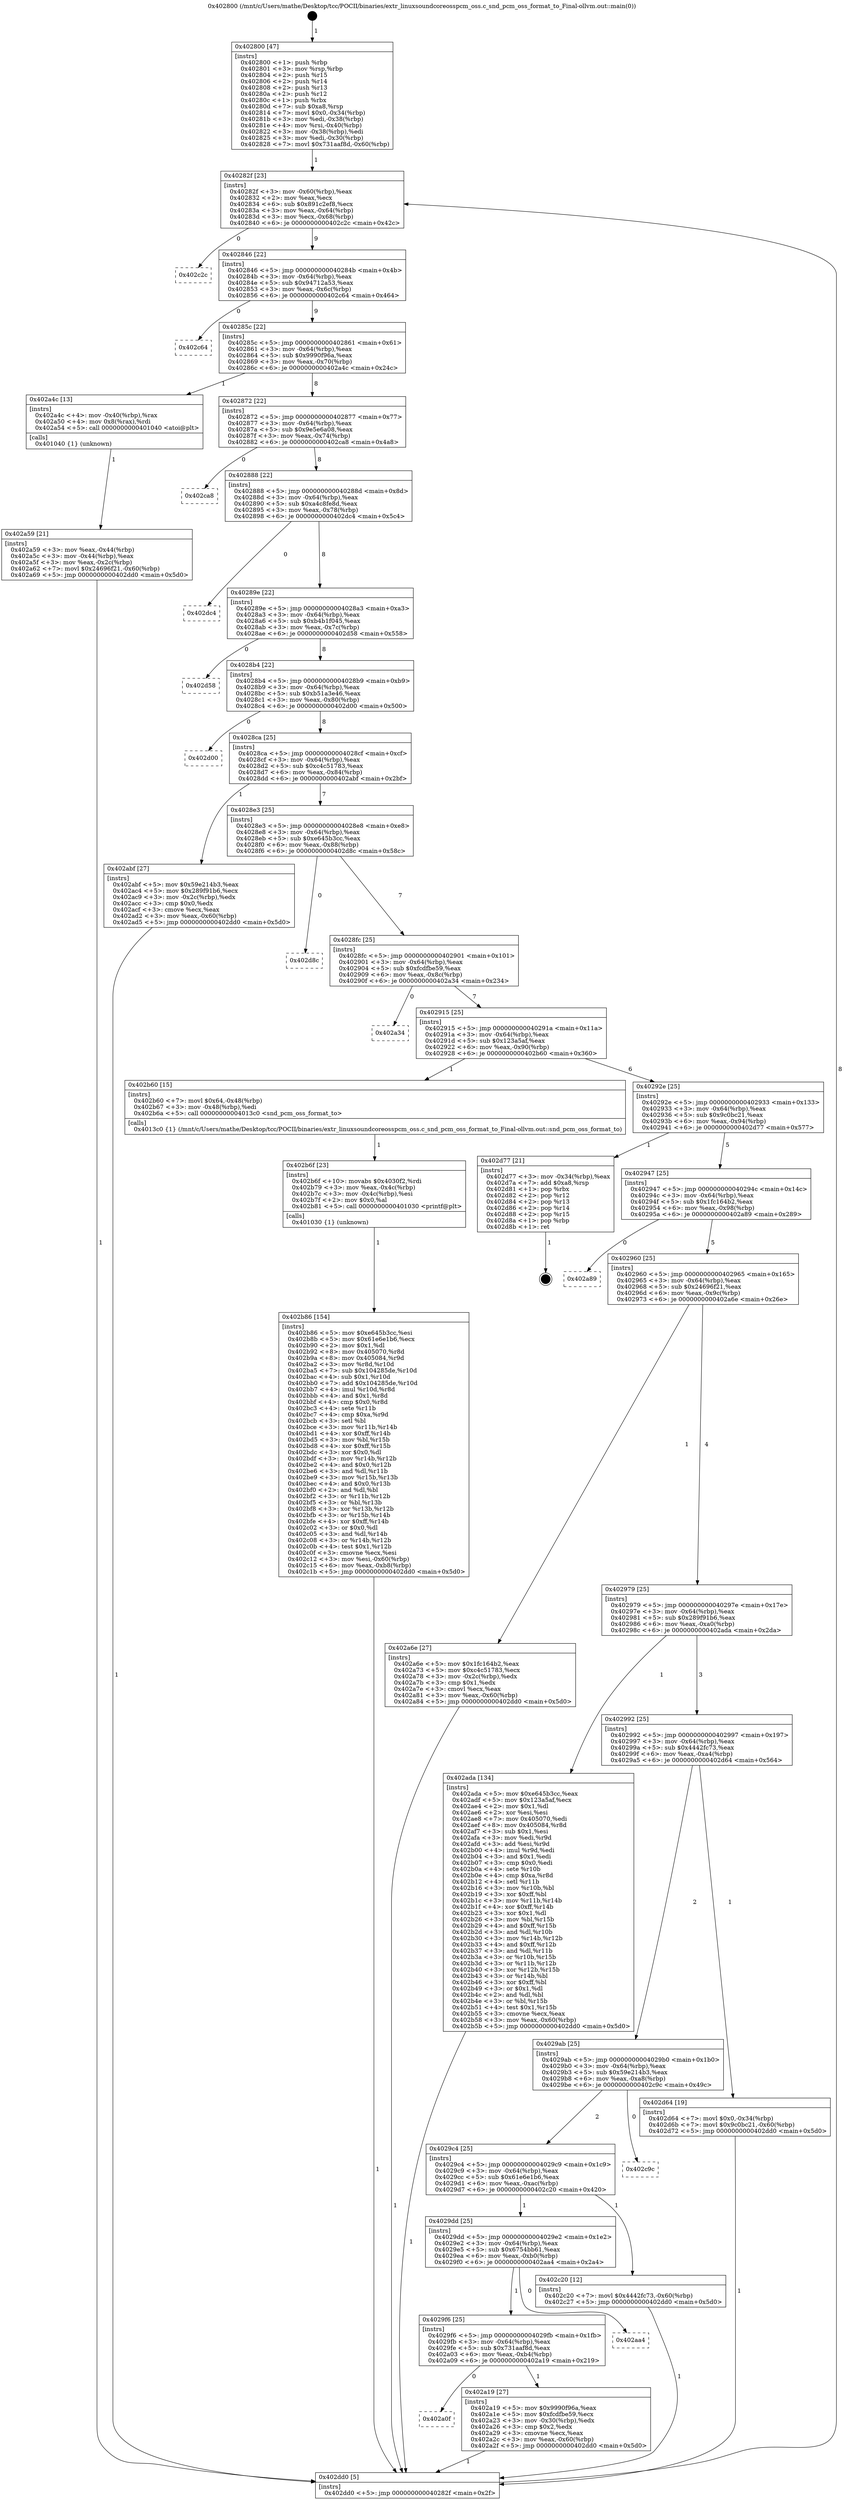 digraph "0x402800" {
  label = "0x402800 (/mnt/c/Users/mathe/Desktop/tcc/POCII/binaries/extr_linuxsoundcoreosspcm_oss.c_snd_pcm_oss_format_to_Final-ollvm.out::main(0))"
  labelloc = "t"
  node[shape=record]

  Entry [label="",width=0.3,height=0.3,shape=circle,fillcolor=black,style=filled]
  "0x40282f" [label="{
     0x40282f [23]\l
     | [instrs]\l
     &nbsp;&nbsp;0x40282f \<+3\>: mov -0x60(%rbp),%eax\l
     &nbsp;&nbsp;0x402832 \<+2\>: mov %eax,%ecx\l
     &nbsp;&nbsp;0x402834 \<+6\>: sub $0x891c2ef8,%ecx\l
     &nbsp;&nbsp;0x40283a \<+3\>: mov %eax,-0x64(%rbp)\l
     &nbsp;&nbsp;0x40283d \<+3\>: mov %ecx,-0x68(%rbp)\l
     &nbsp;&nbsp;0x402840 \<+6\>: je 0000000000402c2c \<main+0x42c\>\l
  }"]
  "0x402c2c" [label="{
     0x402c2c\l
  }", style=dashed]
  "0x402846" [label="{
     0x402846 [22]\l
     | [instrs]\l
     &nbsp;&nbsp;0x402846 \<+5\>: jmp 000000000040284b \<main+0x4b\>\l
     &nbsp;&nbsp;0x40284b \<+3\>: mov -0x64(%rbp),%eax\l
     &nbsp;&nbsp;0x40284e \<+5\>: sub $0x94712a53,%eax\l
     &nbsp;&nbsp;0x402853 \<+3\>: mov %eax,-0x6c(%rbp)\l
     &nbsp;&nbsp;0x402856 \<+6\>: je 0000000000402c64 \<main+0x464\>\l
  }"]
  Exit [label="",width=0.3,height=0.3,shape=circle,fillcolor=black,style=filled,peripheries=2]
  "0x402c64" [label="{
     0x402c64\l
  }", style=dashed]
  "0x40285c" [label="{
     0x40285c [22]\l
     | [instrs]\l
     &nbsp;&nbsp;0x40285c \<+5\>: jmp 0000000000402861 \<main+0x61\>\l
     &nbsp;&nbsp;0x402861 \<+3\>: mov -0x64(%rbp),%eax\l
     &nbsp;&nbsp;0x402864 \<+5\>: sub $0x9990f96a,%eax\l
     &nbsp;&nbsp;0x402869 \<+3\>: mov %eax,-0x70(%rbp)\l
     &nbsp;&nbsp;0x40286c \<+6\>: je 0000000000402a4c \<main+0x24c\>\l
  }"]
  "0x402b86" [label="{
     0x402b86 [154]\l
     | [instrs]\l
     &nbsp;&nbsp;0x402b86 \<+5\>: mov $0xe645b3cc,%esi\l
     &nbsp;&nbsp;0x402b8b \<+5\>: mov $0x61e6e1b6,%ecx\l
     &nbsp;&nbsp;0x402b90 \<+2\>: mov $0x1,%dl\l
     &nbsp;&nbsp;0x402b92 \<+8\>: mov 0x405070,%r8d\l
     &nbsp;&nbsp;0x402b9a \<+8\>: mov 0x405084,%r9d\l
     &nbsp;&nbsp;0x402ba2 \<+3\>: mov %r8d,%r10d\l
     &nbsp;&nbsp;0x402ba5 \<+7\>: sub $0x104285de,%r10d\l
     &nbsp;&nbsp;0x402bac \<+4\>: sub $0x1,%r10d\l
     &nbsp;&nbsp;0x402bb0 \<+7\>: add $0x104285de,%r10d\l
     &nbsp;&nbsp;0x402bb7 \<+4\>: imul %r10d,%r8d\l
     &nbsp;&nbsp;0x402bbb \<+4\>: and $0x1,%r8d\l
     &nbsp;&nbsp;0x402bbf \<+4\>: cmp $0x0,%r8d\l
     &nbsp;&nbsp;0x402bc3 \<+4\>: sete %r11b\l
     &nbsp;&nbsp;0x402bc7 \<+4\>: cmp $0xa,%r9d\l
     &nbsp;&nbsp;0x402bcb \<+3\>: setl %bl\l
     &nbsp;&nbsp;0x402bce \<+3\>: mov %r11b,%r14b\l
     &nbsp;&nbsp;0x402bd1 \<+4\>: xor $0xff,%r14b\l
     &nbsp;&nbsp;0x402bd5 \<+3\>: mov %bl,%r15b\l
     &nbsp;&nbsp;0x402bd8 \<+4\>: xor $0xff,%r15b\l
     &nbsp;&nbsp;0x402bdc \<+3\>: xor $0x0,%dl\l
     &nbsp;&nbsp;0x402bdf \<+3\>: mov %r14b,%r12b\l
     &nbsp;&nbsp;0x402be2 \<+4\>: and $0x0,%r12b\l
     &nbsp;&nbsp;0x402be6 \<+3\>: and %dl,%r11b\l
     &nbsp;&nbsp;0x402be9 \<+3\>: mov %r15b,%r13b\l
     &nbsp;&nbsp;0x402bec \<+4\>: and $0x0,%r13b\l
     &nbsp;&nbsp;0x402bf0 \<+2\>: and %dl,%bl\l
     &nbsp;&nbsp;0x402bf2 \<+3\>: or %r11b,%r12b\l
     &nbsp;&nbsp;0x402bf5 \<+3\>: or %bl,%r13b\l
     &nbsp;&nbsp;0x402bf8 \<+3\>: xor %r13b,%r12b\l
     &nbsp;&nbsp;0x402bfb \<+3\>: or %r15b,%r14b\l
     &nbsp;&nbsp;0x402bfe \<+4\>: xor $0xff,%r14b\l
     &nbsp;&nbsp;0x402c02 \<+3\>: or $0x0,%dl\l
     &nbsp;&nbsp;0x402c05 \<+3\>: and %dl,%r14b\l
     &nbsp;&nbsp;0x402c08 \<+3\>: or %r14b,%r12b\l
     &nbsp;&nbsp;0x402c0b \<+4\>: test $0x1,%r12b\l
     &nbsp;&nbsp;0x402c0f \<+3\>: cmovne %ecx,%esi\l
     &nbsp;&nbsp;0x402c12 \<+3\>: mov %esi,-0x60(%rbp)\l
     &nbsp;&nbsp;0x402c15 \<+6\>: mov %eax,-0xb8(%rbp)\l
     &nbsp;&nbsp;0x402c1b \<+5\>: jmp 0000000000402dd0 \<main+0x5d0\>\l
  }"]
  "0x402a4c" [label="{
     0x402a4c [13]\l
     | [instrs]\l
     &nbsp;&nbsp;0x402a4c \<+4\>: mov -0x40(%rbp),%rax\l
     &nbsp;&nbsp;0x402a50 \<+4\>: mov 0x8(%rax),%rdi\l
     &nbsp;&nbsp;0x402a54 \<+5\>: call 0000000000401040 \<atoi@plt\>\l
     | [calls]\l
     &nbsp;&nbsp;0x401040 \{1\} (unknown)\l
  }"]
  "0x402872" [label="{
     0x402872 [22]\l
     | [instrs]\l
     &nbsp;&nbsp;0x402872 \<+5\>: jmp 0000000000402877 \<main+0x77\>\l
     &nbsp;&nbsp;0x402877 \<+3\>: mov -0x64(%rbp),%eax\l
     &nbsp;&nbsp;0x40287a \<+5\>: sub $0x9e5e6a08,%eax\l
     &nbsp;&nbsp;0x40287f \<+3\>: mov %eax,-0x74(%rbp)\l
     &nbsp;&nbsp;0x402882 \<+6\>: je 0000000000402ca8 \<main+0x4a8\>\l
  }"]
  "0x402b6f" [label="{
     0x402b6f [23]\l
     | [instrs]\l
     &nbsp;&nbsp;0x402b6f \<+10\>: movabs $0x4030f2,%rdi\l
     &nbsp;&nbsp;0x402b79 \<+3\>: mov %eax,-0x4c(%rbp)\l
     &nbsp;&nbsp;0x402b7c \<+3\>: mov -0x4c(%rbp),%esi\l
     &nbsp;&nbsp;0x402b7f \<+2\>: mov $0x0,%al\l
     &nbsp;&nbsp;0x402b81 \<+5\>: call 0000000000401030 \<printf@plt\>\l
     | [calls]\l
     &nbsp;&nbsp;0x401030 \{1\} (unknown)\l
  }"]
  "0x402ca8" [label="{
     0x402ca8\l
  }", style=dashed]
  "0x402888" [label="{
     0x402888 [22]\l
     | [instrs]\l
     &nbsp;&nbsp;0x402888 \<+5\>: jmp 000000000040288d \<main+0x8d\>\l
     &nbsp;&nbsp;0x40288d \<+3\>: mov -0x64(%rbp),%eax\l
     &nbsp;&nbsp;0x402890 \<+5\>: sub $0xa4c8fe8d,%eax\l
     &nbsp;&nbsp;0x402895 \<+3\>: mov %eax,-0x78(%rbp)\l
     &nbsp;&nbsp;0x402898 \<+6\>: je 0000000000402dc4 \<main+0x5c4\>\l
  }"]
  "0x402a59" [label="{
     0x402a59 [21]\l
     | [instrs]\l
     &nbsp;&nbsp;0x402a59 \<+3\>: mov %eax,-0x44(%rbp)\l
     &nbsp;&nbsp;0x402a5c \<+3\>: mov -0x44(%rbp),%eax\l
     &nbsp;&nbsp;0x402a5f \<+3\>: mov %eax,-0x2c(%rbp)\l
     &nbsp;&nbsp;0x402a62 \<+7\>: movl $0x24696f21,-0x60(%rbp)\l
     &nbsp;&nbsp;0x402a69 \<+5\>: jmp 0000000000402dd0 \<main+0x5d0\>\l
  }"]
  "0x402dc4" [label="{
     0x402dc4\l
  }", style=dashed]
  "0x40289e" [label="{
     0x40289e [22]\l
     | [instrs]\l
     &nbsp;&nbsp;0x40289e \<+5\>: jmp 00000000004028a3 \<main+0xa3\>\l
     &nbsp;&nbsp;0x4028a3 \<+3\>: mov -0x64(%rbp),%eax\l
     &nbsp;&nbsp;0x4028a6 \<+5\>: sub $0xb4b1f045,%eax\l
     &nbsp;&nbsp;0x4028ab \<+3\>: mov %eax,-0x7c(%rbp)\l
     &nbsp;&nbsp;0x4028ae \<+6\>: je 0000000000402d58 \<main+0x558\>\l
  }"]
  "0x402800" [label="{
     0x402800 [47]\l
     | [instrs]\l
     &nbsp;&nbsp;0x402800 \<+1\>: push %rbp\l
     &nbsp;&nbsp;0x402801 \<+3\>: mov %rsp,%rbp\l
     &nbsp;&nbsp;0x402804 \<+2\>: push %r15\l
     &nbsp;&nbsp;0x402806 \<+2\>: push %r14\l
     &nbsp;&nbsp;0x402808 \<+2\>: push %r13\l
     &nbsp;&nbsp;0x40280a \<+2\>: push %r12\l
     &nbsp;&nbsp;0x40280c \<+1\>: push %rbx\l
     &nbsp;&nbsp;0x40280d \<+7\>: sub $0xa8,%rsp\l
     &nbsp;&nbsp;0x402814 \<+7\>: movl $0x0,-0x34(%rbp)\l
     &nbsp;&nbsp;0x40281b \<+3\>: mov %edi,-0x38(%rbp)\l
     &nbsp;&nbsp;0x40281e \<+4\>: mov %rsi,-0x40(%rbp)\l
     &nbsp;&nbsp;0x402822 \<+3\>: mov -0x38(%rbp),%edi\l
     &nbsp;&nbsp;0x402825 \<+3\>: mov %edi,-0x30(%rbp)\l
     &nbsp;&nbsp;0x402828 \<+7\>: movl $0x731aaf8d,-0x60(%rbp)\l
  }"]
  "0x402d58" [label="{
     0x402d58\l
  }", style=dashed]
  "0x4028b4" [label="{
     0x4028b4 [22]\l
     | [instrs]\l
     &nbsp;&nbsp;0x4028b4 \<+5\>: jmp 00000000004028b9 \<main+0xb9\>\l
     &nbsp;&nbsp;0x4028b9 \<+3\>: mov -0x64(%rbp),%eax\l
     &nbsp;&nbsp;0x4028bc \<+5\>: sub $0xb51a3e46,%eax\l
     &nbsp;&nbsp;0x4028c1 \<+3\>: mov %eax,-0x80(%rbp)\l
     &nbsp;&nbsp;0x4028c4 \<+6\>: je 0000000000402d00 \<main+0x500\>\l
  }"]
  "0x402dd0" [label="{
     0x402dd0 [5]\l
     | [instrs]\l
     &nbsp;&nbsp;0x402dd0 \<+5\>: jmp 000000000040282f \<main+0x2f\>\l
  }"]
  "0x402d00" [label="{
     0x402d00\l
  }", style=dashed]
  "0x4028ca" [label="{
     0x4028ca [25]\l
     | [instrs]\l
     &nbsp;&nbsp;0x4028ca \<+5\>: jmp 00000000004028cf \<main+0xcf\>\l
     &nbsp;&nbsp;0x4028cf \<+3\>: mov -0x64(%rbp),%eax\l
     &nbsp;&nbsp;0x4028d2 \<+5\>: sub $0xc4c51783,%eax\l
     &nbsp;&nbsp;0x4028d7 \<+6\>: mov %eax,-0x84(%rbp)\l
     &nbsp;&nbsp;0x4028dd \<+6\>: je 0000000000402abf \<main+0x2bf\>\l
  }"]
  "0x402a0f" [label="{
     0x402a0f\l
  }", style=dashed]
  "0x402abf" [label="{
     0x402abf [27]\l
     | [instrs]\l
     &nbsp;&nbsp;0x402abf \<+5\>: mov $0x59e214b3,%eax\l
     &nbsp;&nbsp;0x402ac4 \<+5\>: mov $0x289f91b6,%ecx\l
     &nbsp;&nbsp;0x402ac9 \<+3\>: mov -0x2c(%rbp),%edx\l
     &nbsp;&nbsp;0x402acc \<+3\>: cmp $0x0,%edx\l
     &nbsp;&nbsp;0x402acf \<+3\>: cmove %ecx,%eax\l
     &nbsp;&nbsp;0x402ad2 \<+3\>: mov %eax,-0x60(%rbp)\l
     &nbsp;&nbsp;0x402ad5 \<+5\>: jmp 0000000000402dd0 \<main+0x5d0\>\l
  }"]
  "0x4028e3" [label="{
     0x4028e3 [25]\l
     | [instrs]\l
     &nbsp;&nbsp;0x4028e3 \<+5\>: jmp 00000000004028e8 \<main+0xe8\>\l
     &nbsp;&nbsp;0x4028e8 \<+3\>: mov -0x64(%rbp),%eax\l
     &nbsp;&nbsp;0x4028eb \<+5\>: sub $0xe645b3cc,%eax\l
     &nbsp;&nbsp;0x4028f0 \<+6\>: mov %eax,-0x88(%rbp)\l
     &nbsp;&nbsp;0x4028f6 \<+6\>: je 0000000000402d8c \<main+0x58c\>\l
  }"]
  "0x402a19" [label="{
     0x402a19 [27]\l
     | [instrs]\l
     &nbsp;&nbsp;0x402a19 \<+5\>: mov $0x9990f96a,%eax\l
     &nbsp;&nbsp;0x402a1e \<+5\>: mov $0xfcdfbe59,%ecx\l
     &nbsp;&nbsp;0x402a23 \<+3\>: mov -0x30(%rbp),%edx\l
     &nbsp;&nbsp;0x402a26 \<+3\>: cmp $0x2,%edx\l
     &nbsp;&nbsp;0x402a29 \<+3\>: cmovne %ecx,%eax\l
     &nbsp;&nbsp;0x402a2c \<+3\>: mov %eax,-0x60(%rbp)\l
     &nbsp;&nbsp;0x402a2f \<+5\>: jmp 0000000000402dd0 \<main+0x5d0\>\l
  }"]
  "0x402d8c" [label="{
     0x402d8c\l
  }", style=dashed]
  "0x4028fc" [label="{
     0x4028fc [25]\l
     | [instrs]\l
     &nbsp;&nbsp;0x4028fc \<+5\>: jmp 0000000000402901 \<main+0x101\>\l
     &nbsp;&nbsp;0x402901 \<+3\>: mov -0x64(%rbp),%eax\l
     &nbsp;&nbsp;0x402904 \<+5\>: sub $0xfcdfbe59,%eax\l
     &nbsp;&nbsp;0x402909 \<+6\>: mov %eax,-0x8c(%rbp)\l
     &nbsp;&nbsp;0x40290f \<+6\>: je 0000000000402a34 \<main+0x234\>\l
  }"]
  "0x4029f6" [label="{
     0x4029f6 [25]\l
     | [instrs]\l
     &nbsp;&nbsp;0x4029f6 \<+5\>: jmp 00000000004029fb \<main+0x1fb\>\l
     &nbsp;&nbsp;0x4029fb \<+3\>: mov -0x64(%rbp),%eax\l
     &nbsp;&nbsp;0x4029fe \<+5\>: sub $0x731aaf8d,%eax\l
     &nbsp;&nbsp;0x402a03 \<+6\>: mov %eax,-0xb4(%rbp)\l
     &nbsp;&nbsp;0x402a09 \<+6\>: je 0000000000402a19 \<main+0x219\>\l
  }"]
  "0x402a34" [label="{
     0x402a34\l
  }", style=dashed]
  "0x402915" [label="{
     0x402915 [25]\l
     | [instrs]\l
     &nbsp;&nbsp;0x402915 \<+5\>: jmp 000000000040291a \<main+0x11a\>\l
     &nbsp;&nbsp;0x40291a \<+3\>: mov -0x64(%rbp),%eax\l
     &nbsp;&nbsp;0x40291d \<+5\>: sub $0x123a5af,%eax\l
     &nbsp;&nbsp;0x402922 \<+6\>: mov %eax,-0x90(%rbp)\l
     &nbsp;&nbsp;0x402928 \<+6\>: je 0000000000402b60 \<main+0x360\>\l
  }"]
  "0x402aa4" [label="{
     0x402aa4\l
  }", style=dashed]
  "0x402b60" [label="{
     0x402b60 [15]\l
     | [instrs]\l
     &nbsp;&nbsp;0x402b60 \<+7\>: movl $0x64,-0x48(%rbp)\l
     &nbsp;&nbsp;0x402b67 \<+3\>: mov -0x48(%rbp),%edi\l
     &nbsp;&nbsp;0x402b6a \<+5\>: call 00000000004013c0 \<snd_pcm_oss_format_to\>\l
     | [calls]\l
     &nbsp;&nbsp;0x4013c0 \{1\} (/mnt/c/Users/mathe/Desktop/tcc/POCII/binaries/extr_linuxsoundcoreosspcm_oss.c_snd_pcm_oss_format_to_Final-ollvm.out::snd_pcm_oss_format_to)\l
  }"]
  "0x40292e" [label="{
     0x40292e [25]\l
     | [instrs]\l
     &nbsp;&nbsp;0x40292e \<+5\>: jmp 0000000000402933 \<main+0x133\>\l
     &nbsp;&nbsp;0x402933 \<+3\>: mov -0x64(%rbp),%eax\l
     &nbsp;&nbsp;0x402936 \<+5\>: sub $0x9c0bc21,%eax\l
     &nbsp;&nbsp;0x40293b \<+6\>: mov %eax,-0x94(%rbp)\l
     &nbsp;&nbsp;0x402941 \<+6\>: je 0000000000402d77 \<main+0x577\>\l
  }"]
  "0x4029dd" [label="{
     0x4029dd [25]\l
     | [instrs]\l
     &nbsp;&nbsp;0x4029dd \<+5\>: jmp 00000000004029e2 \<main+0x1e2\>\l
     &nbsp;&nbsp;0x4029e2 \<+3\>: mov -0x64(%rbp),%eax\l
     &nbsp;&nbsp;0x4029e5 \<+5\>: sub $0x6754bb61,%eax\l
     &nbsp;&nbsp;0x4029ea \<+6\>: mov %eax,-0xb0(%rbp)\l
     &nbsp;&nbsp;0x4029f0 \<+6\>: je 0000000000402aa4 \<main+0x2a4\>\l
  }"]
  "0x402d77" [label="{
     0x402d77 [21]\l
     | [instrs]\l
     &nbsp;&nbsp;0x402d77 \<+3\>: mov -0x34(%rbp),%eax\l
     &nbsp;&nbsp;0x402d7a \<+7\>: add $0xa8,%rsp\l
     &nbsp;&nbsp;0x402d81 \<+1\>: pop %rbx\l
     &nbsp;&nbsp;0x402d82 \<+2\>: pop %r12\l
     &nbsp;&nbsp;0x402d84 \<+2\>: pop %r13\l
     &nbsp;&nbsp;0x402d86 \<+2\>: pop %r14\l
     &nbsp;&nbsp;0x402d88 \<+2\>: pop %r15\l
     &nbsp;&nbsp;0x402d8a \<+1\>: pop %rbp\l
     &nbsp;&nbsp;0x402d8b \<+1\>: ret\l
  }"]
  "0x402947" [label="{
     0x402947 [25]\l
     | [instrs]\l
     &nbsp;&nbsp;0x402947 \<+5\>: jmp 000000000040294c \<main+0x14c\>\l
     &nbsp;&nbsp;0x40294c \<+3\>: mov -0x64(%rbp),%eax\l
     &nbsp;&nbsp;0x40294f \<+5\>: sub $0x1fc164b2,%eax\l
     &nbsp;&nbsp;0x402954 \<+6\>: mov %eax,-0x98(%rbp)\l
     &nbsp;&nbsp;0x40295a \<+6\>: je 0000000000402a89 \<main+0x289\>\l
  }"]
  "0x402c20" [label="{
     0x402c20 [12]\l
     | [instrs]\l
     &nbsp;&nbsp;0x402c20 \<+7\>: movl $0x4442fc73,-0x60(%rbp)\l
     &nbsp;&nbsp;0x402c27 \<+5\>: jmp 0000000000402dd0 \<main+0x5d0\>\l
  }"]
  "0x402a89" [label="{
     0x402a89\l
  }", style=dashed]
  "0x402960" [label="{
     0x402960 [25]\l
     | [instrs]\l
     &nbsp;&nbsp;0x402960 \<+5\>: jmp 0000000000402965 \<main+0x165\>\l
     &nbsp;&nbsp;0x402965 \<+3\>: mov -0x64(%rbp),%eax\l
     &nbsp;&nbsp;0x402968 \<+5\>: sub $0x24696f21,%eax\l
     &nbsp;&nbsp;0x40296d \<+6\>: mov %eax,-0x9c(%rbp)\l
     &nbsp;&nbsp;0x402973 \<+6\>: je 0000000000402a6e \<main+0x26e\>\l
  }"]
  "0x4029c4" [label="{
     0x4029c4 [25]\l
     | [instrs]\l
     &nbsp;&nbsp;0x4029c4 \<+5\>: jmp 00000000004029c9 \<main+0x1c9\>\l
     &nbsp;&nbsp;0x4029c9 \<+3\>: mov -0x64(%rbp),%eax\l
     &nbsp;&nbsp;0x4029cc \<+5\>: sub $0x61e6e1b6,%eax\l
     &nbsp;&nbsp;0x4029d1 \<+6\>: mov %eax,-0xac(%rbp)\l
     &nbsp;&nbsp;0x4029d7 \<+6\>: je 0000000000402c20 \<main+0x420\>\l
  }"]
  "0x402a6e" [label="{
     0x402a6e [27]\l
     | [instrs]\l
     &nbsp;&nbsp;0x402a6e \<+5\>: mov $0x1fc164b2,%eax\l
     &nbsp;&nbsp;0x402a73 \<+5\>: mov $0xc4c51783,%ecx\l
     &nbsp;&nbsp;0x402a78 \<+3\>: mov -0x2c(%rbp),%edx\l
     &nbsp;&nbsp;0x402a7b \<+3\>: cmp $0x1,%edx\l
     &nbsp;&nbsp;0x402a7e \<+3\>: cmovl %ecx,%eax\l
     &nbsp;&nbsp;0x402a81 \<+3\>: mov %eax,-0x60(%rbp)\l
     &nbsp;&nbsp;0x402a84 \<+5\>: jmp 0000000000402dd0 \<main+0x5d0\>\l
  }"]
  "0x402979" [label="{
     0x402979 [25]\l
     | [instrs]\l
     &nbsp;&nbsp;0x402979 \<+5\>: jmp 000000000040297e \<main+0x17e\>\l
     &nbsp;&nbsp;0x40297e \<+3\>: mov -0x64(%rbp),%eax\l
     &nbsp;&nbsp;0x402981 \<+5\>: sub $0x289f91b6,%eax\l
     &nbsp;&nbsp;0x402986 \<+6\>: mov %eax,-0xa0(%rbp)\l
     &nbsp;&nbsp;0x40298c \<+6\>: je 0000000000402ada \<main+0x2da\>\l
  }"]
  "0x402c9c" [label="{
     0x402c9c\l
  }", style=dashed]
  "0x402ada" [label="{
     0x402ada [134]\l
     | [instrs]\l
     &nbsp;&nbsp;0x402ada \<+5\>: mov $0xe645b3cc,%eax\l
     &nbsp;&nbsp;0x402adf \<+5\>: mov $0x123a5af,%ecx\l
     &nbsp;&nbsp;0x402ae4 \<+2\>: mov $0x1,%dl\l
     &nbsp;&nbsp;0x402ae6 \<+2\>: xor %esi,%esi\l
     &nbsp;&nbsp;0x402ae8 \<+7\>: mov 0x405070,%edi\l
     &nbsp;&nbsp;0x402aef \<+8\>: mov 0x405084,%r8d\l
     &nbsp;&nbsp;0x402af7 \<+3\>: sub $0x1,%esi\l
     &nbsp;&nbsp;0x402afa \<+3\>: mov %edi,%r9d\l
     &nbsp;&nbsp;0x402afd \<+3\>: add %esi,%r9d\l
     &nbsp;&nbsp;0x402b00 \<+4\>: imul %r9d,%edi\l
     &nbsp;&nbsp;0x402b04 \<+3\>: and $0x1,%edi\l
     &nbsp;&nbsp;0x402b07 \<+3\>: cmp $0x0,%edi\l
     &nbsp;&nbsp;0x402b0a \<+4\>: sete %r10b\l
     &nbsp;&nbsp;0x402b0e \<+4\>: cmp $0xa,%r8d\l
     &nbsp;&nbsp;0x402b12 \<+4\>: setl %r11b\l
     &nbsp;&nbsp;0x402b16 \<+3\>: mov %r10b,%bl\l
     &nbsp;&nbsp;0x402b19 \<+3\>: xor $0xff,%bl\l
     &nbsp;&nbsp;0x402b1c \<+3\>: mov %r11b,%r14b\l
     &nbsp;&nbsp;0x402b1f \<+4\>: xor $0xff,%r14b\l
     &nbsp;&nbsp;0x402b23 \<+3\>: xor $0x1,%dl\l
     &nbsp;&nbsp;0x402b26 \<+3\>: mov %bl,%r15b\l
     &nbsp;&nbsp;0x402b29 \<+4\>: and $0xff,%r15b\l
     &nbsp;&nbsp;0x402b2d \<+3\>: and %dl,%r10b\l
     &nbsp;&nbsp;0x402b30 \<+3\>: mov %r14b,%r12b\l
     &nbsp;&nbsp;0x402b33 \<+4\>: and $0xff,%r12b\l
     &nbsp;&nbsp;0x402b37 \<+3\>: and %dl,%r11b\l
     &nbsp;&nbsp;0x402b3a \<+3\>: or %r10b,%r15b\l
     &nbsp;&nbsp;0x402b3d \<+3\>: or %r11b,%r12b\l
     &nbsp;&nbsp;0x402b40 \<+3\>: xor %r12b,%r15b\l
     &nbsp;&nbsp;0x402b43 \<+3\>: or %r14b,%bl\l
     &nbsp;&nbsp;0x402b46 \<+3\>: xor $0xff,%bl\l
     &nbsp;&nbsp;0x402b49 \<+3\>: or $0x1,%dl\l
     &nbsp;&nbsp;0x402b4c \<+2\>: and %dl,%bl\l
     &nbsp;&nbsp;0x402b4e \<+3\>: or %bl,%r15b\l
     &nbsp;&nbsp;0x402b51 \<+4\>: test $0x1,%r15b\l
     &nbsp;&nbsp;0x402b55 \<+3\>: cmovne %ecx,%eax\l
     &nbsp;&nbsp;0x402b58 \<+3\>: mov %eax,-0x60(%rbp)\l
     &nbsp;&nbsp;0x402b5b \<+5\>: jmp 0000000000402dd0 \<main+0x5d0\>\l
  }"]
  "0x402992" [label="{
     0x402992 [25]\l
     | [instrs]\l
     &nbsp;&nbsp;0x402992 \<+5\>: jmp 0000000000402997 \<main+0x197\>\l
     &nbsp;&nbsp;0x402997 \<+3\>: mov -0x64(%rbp),%eax\l
     &nbsp;&nbsp;0x40299a \<+5\>: sub $0x4442fc73,%eax\l
     &nbsp;&nbsp;0x40299f \<+6\>: mov %eax,-0xa4(%rbp)\l
     &nbsp;&nbsp;0x4029a5 \<+6\>: je 0000000000402d64 \<main+0x564\>\l
  }"]
  "0x4029ab" [label="{
     0x4029ab [25]\l
     | [instrs]\l
     &nbsp;&nbsp;0x4029ab \<+5\>: jmp 00000000004029b0 \<main+0x1b0\>\l
     &nbsp;&nbsp;0x4029b0 \<+3\>: mov -0x64(%rbp),%eax\l
     &nbsp;&nbsp;0x4029b3 \<+5\>: sub $0x59e214b3,%eax\l
     &nbsp;&nbsp;0x4029b8 \<+6\>: mov %eax,-0xa8(%rbp)\l
     &nbsp;&nbsp;0x4029be \<+6\>: je 0000000000402c9c \<main+0x49c\>\l
  }"]
  "0x402d64" [label="{
     0x402d64 [19]\l
     | [instrs]\l
     &nbsp;&nbsp;0x402d64 \<+7\>: movl $0x0,-0x34(%rbp)\l
     &nbsp;&nbsp;0x402d6b \<+7\>: movl $0x9c0bc21,-0x60(%rbp)\l
     &nbsp;&nbsp;0x402d72 \<+5\>: jmp 0000000000402dd0 \<main+0x5d0\>\l
  }"]
  Entry -> "0x402800" [label=" 1"]
  "0x40282f" -> "0x402c2c" [label=" 0"]
  "0x40282f" -> "0x402846" [label=" 9"]
  "0x402d77" -> Exit [label=" 1"]
  "0x402846" -> "0x402c64" [label=" 0"]
  "0x402846" -> "0x40285c" [label=" 9"]
  "0x402d64" -> "0x402dd0" [label=" 1"]
  "0x40285c" -> "0x402a4c" [label=" 1"]
  "0x40285c" -> "0x402872" [label=" 8"]
  "0x402c20" -> "0x402dd0" [label=" 1"]
  "0x402872" -> "0x402ca8" [label=" 0"]
  "0x402872" -> "0x402888" [label=" 8"]
  "0x402b86" -> "0x402dd0" [label=" 1"]
  "0x402888" -> "0x402dc4" [label=" 0"]
  "0x402888" -> "0x40289e" [label=" 8"]
  "0x402b6f" -> "0x402b86" [label=" 1"]
  "0x40289e" -> "0x402d58" [label=" 0"]
  "0x40289e" -> "0x4028b4" [label=" 8"]
  "0x402b60" -> "0x402b6f" [label=" 1"]
  "0x4028b4" -> "0x402d00" [label=" 0"]
  "0x4028b4" -> "0x4028ca" [label=" 8"]
  "0x402ada" -> "0x402dd0" [label=" 1"]
  "0x4028ca" -> "0x402abf" [label=" 1"]
  "0x4028ca" -> "0x4028e3" [label=" 7"]
  "0x402abf" -> "0x402dd0" [label=" 1"]
  "0x4028e3" -> "0x402d8c" [label=" 0"]
  "0x4028e3" -> "0x4028fc" [label=" 7"]
  "0x402a6e" -> "0x402dd0" [label=" 1"]
  "0x4028fc" -> "0x402a34" [label=" 0"]
  "0x4028fc" -> "0x402915" [label=" 7"]
  "0x402a4c" -> "0x402a59" [label=" 1"]
  "0x402915" -> "0x402b60" [label=" 1"]
  "0x402915" -> "0x40292e" [label=" 6"]
  "0x402dd0" -> "0x40282f" [label=" 8"]
  "0x40292e" -> "0x402d77" [label=" 1"]
  "0x40292e" -> "0x402947" [label=" 5"]
  "0x402a19" -> "0x402dd0" [label=" 1"]
  "0x402947" -> "0x402a89" [label=" 0"]
  "0x402947" -> "0x402960" [label=" 5"]
  "0x4029f6" -> "0x402a0f" [label=" 0"]
  "0x402960" -> "0x402a6e" [label=" 1"]
  "0x402960" -> "0x402979" [label=" 4"]
  "0x402a59" -> "0x402dd0" [label=" 1"]
  "0x402979" -> "0x402ada" [label=" 1"]
  "0x402979" -> "0x402992" [label=" 3"]
  "0x4029dd" -> "0x4029f6" [label=" 1"]
  "0x402992" -> "0x402d64" [label=" 1"]
  "0x402992" -> "0x4029ab" [label=" 2"]
  "0x4029dd" -> "0x402aa4" [label=" 0"]
  "0x4029ab" -> "0x402c9c" [label=" 0"]
  "0x4029ab" -> "0x4029c4" [label=" 2"]
  "0x4029f6" -> "0x402a19" [label=" 1"]
  "0x4029c4" -> "0x402c20" [label=" 1"]
  "0x4029c4" -> "0x4029dd" [label=" 1"]
  "0x402800" -> "0x40282f" [label=" 1"]
}
